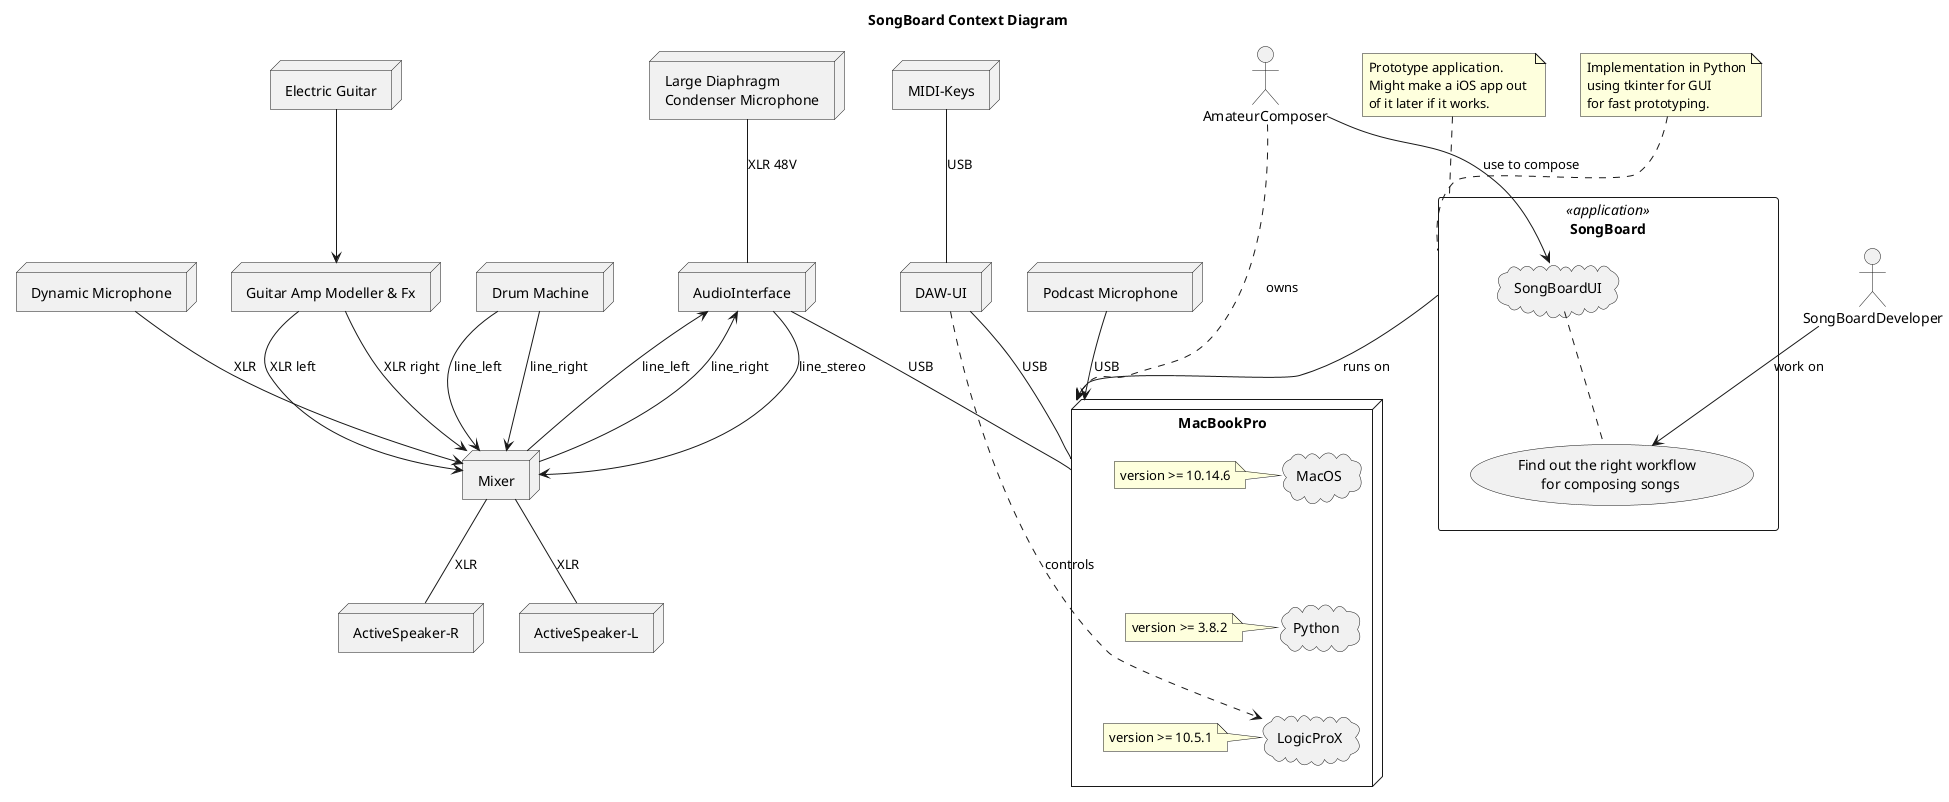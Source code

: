 @startuml

skinparam componentStyle uml2

title SongBoard Context Diagram


:AmateurComposer:
:SongBoardDeveloper:

 
rectangle "SongBoard" <<application>> as sb {
    cloud SongBoardUI { 
    } 
    (Find out the right workflow \n for composing songs) as ucdw
    SongBoardUI .. ucdw
} 

note top of sb
    Prototype application.
    Might make a iOS app out 
    of it later if it works.
end note

note top of sb
    Implementation in Python
    using tkinter for GUI 
    for fast prototyping.
end note

node MacBookPro {
cloud MacOS {
}
 note left of MacOS : version >= 10.14.6

cloud Python {
 }
 note left of Python: version >= 3.8.2

cloud LogicProX as lpx {
 }
 note left of lpx: version >= 10.5.1

} 

node AudioInterface {

}

node DAW-UI  as dui {

}

node MIDI-Keys  as mk{

}

node Mixer as mixer {
     
}

node "Large Diaphragm \nCondenser Microphone" as mic {
}

node "Dynamic Microphone" as mic2 {
}

node "Podcast Microphone" as mic3 {
}

node ActiveSpeaker-L as asl {

}

node ActiveSpeaker-R as asr {

}

node "Guitar Amp Modeller & Fx" as FM3 {
}

node "Electric Guitar" as guitar {
}

node "Drum Machine" as bb {
}


MacOS -[hidden]-> Python
Python -[hidden]-> lpx

AmateurComposer --> SongBoardUI : use to compose
sb -down-> MacBookPro: runs on
AmateurComposer ..> MacBookPro : owns
AudioInterface -- MacBookPro : USB
dui -- MacBookPro : USB
mk -- dui : USB
AudioInterface --> mixer : line_stereo
mixer --> AudioInterface : line_left
mixer --> AudioInterface : line_right
mic -- AudioInterface : XLR 48V
mic2 --> mixer : XLR
mic3 --> MacBookPro : USB
FM3 --> mixer : XLR left
FM3 --> mixer : XLR right
guitar --> FM3
mixer -- asl : XLR
mixer -- asr : XLR
bb --> mixer : line_left
bb --> mixer : line_right

SongBoardDeveloper --> ucdw : work on

dui ..> lpx : controls


@enduml